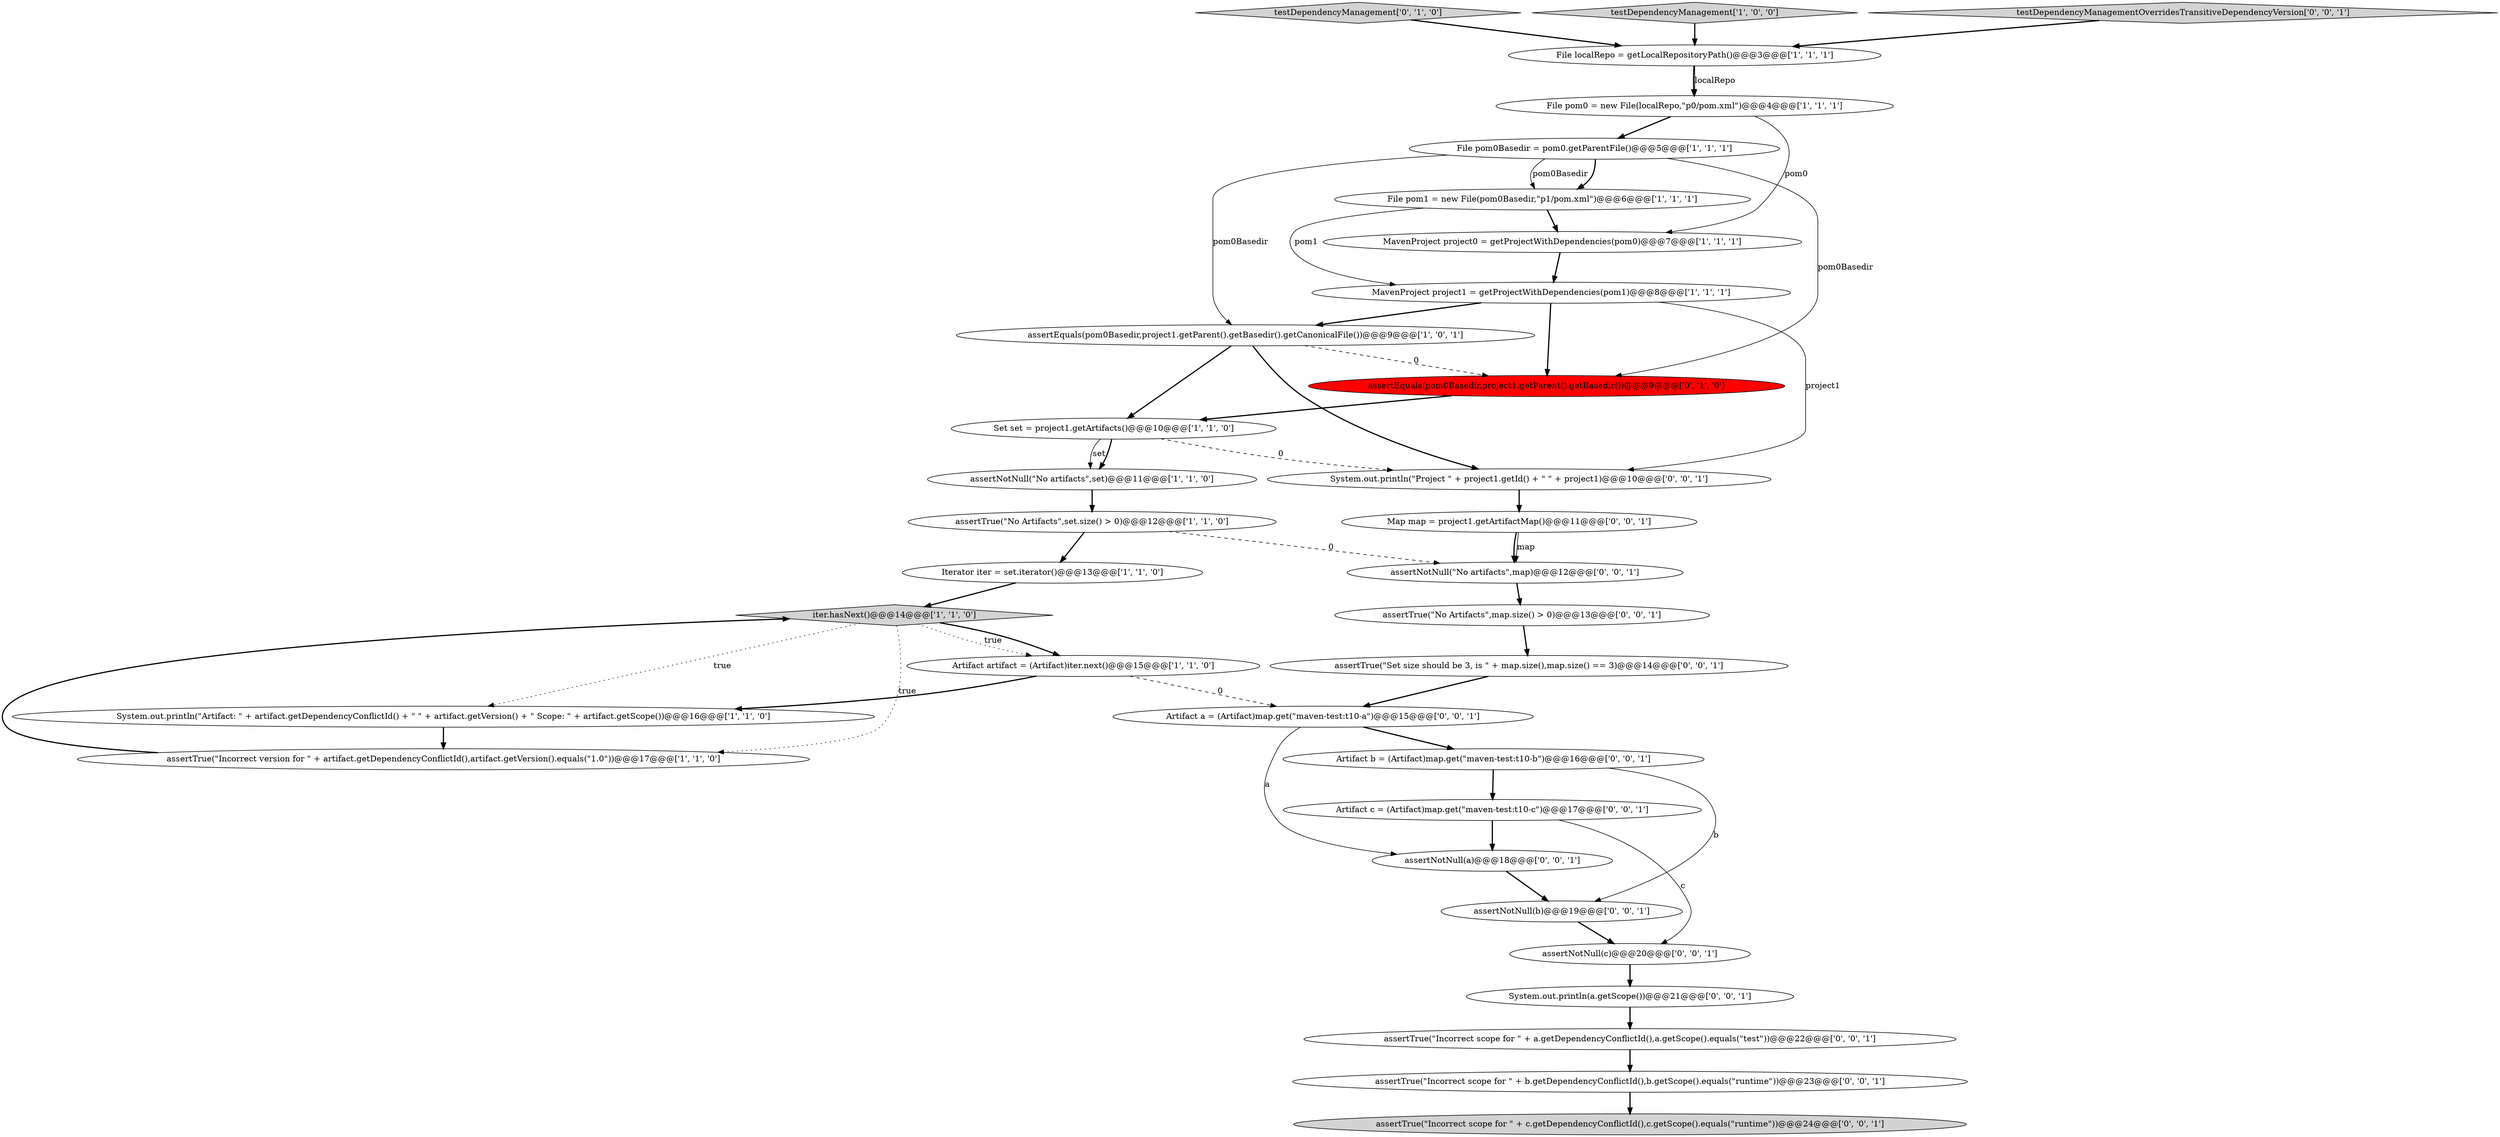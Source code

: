 digraph {
1 [style = filled, label = "assertTrue(\"No Artifacts\",set.size() > 0)@@@12@@@['1', '1', '0']", fillcolor = white, shape = ellipse image = "AAA0AAABBB1BBB"];
28 [style = filled, label = "assertTrue(\"Incorrect scope for \" + c.getDependencyConflictId(),c.getScope().equals(\"runtime\"))@@@24@@@['0', '0', '1']", fillcolor = lightgray, shape = ellipse image = "AAA0AAABBB3BBB"];
15 [style = filled, label = "Iterator iter = set.iterator()@@@13@@@['1', '1', '0']", fillcolor = white, shape = ellipse image = "AAA0AAABBB1BBB"];
24 [style = filled, label = "assertTrue(\"Set size should be 3, is \" + map.size(),map.size() == 3)@@@14@@@['0', '0', '1']", fillcolor = white, shape = ellipse image = "AAA0AAABBB3BBB"];
16 [style = filled, label = "testDependencyManagement['0', '1', '0']", fillcolor = lightgray, shape = diamond image = "AAA0AAABBB2BBB"];
7 [style = filled, label = "assertEquals(pom0Basedir,project1.getParent().getBasedir().getCanonicalFile())@@@9@@@['1', '0', '1']", fillcolor = white, shape = ellipse image = "AAA0AAABBB1BBB"];
30 [style = filled, label = "assertNotNull(b)@@@19@@@['0', '0', '1']", fillcolor = white, shape = ellipse image = "AAA0AAABBB3BBB"];
32 [style = filled, label = "assertTrue(\"Incorrect scope for \" + a.getDependencyConflictId(),a.getScope().equals(\"test\"))@@@22@@@['0', '0', '1']", fillcolor = white, shape = ellipse image = "AAA0AAABBB3BBB"];
3 [style = filled, label = "System.out.println(\"Artifact: \" + artifact.getDependencyConflictId() + \" \" + artifact.getVersion() + \" Scope: \" + artifact.getScope())@@@16@@@['1', '1', '0']", fillcolor = white, shape = ellipse image = "AAA0AAABBB1BBB"];
2 [style = filled, label = "MavenProject project1 = getProjectWithDependencies(pom1)@@@8@@@['1', '1', '1']", fillcolor = white, shape = ellipse image = "AAA0AAABBB1BBB"];
20 [style = filled, label = "assertNotNull(a)@@@18@@@['0', '0', '1']", fillcolor = white, shape = ellipse image = "AAA0AAABBB3BBB"];
17 [style = filled, label = "assertEquals(pom0Basedir,project1.getParent().getBasedir())@@@9@@@['0', '1', '0']", fillcolor = red, shape = ellipse image = "AAA1AAABBB2BBB"];
33 [style = filled, label = "assertNotNull(c)@@@20@@@['0', '0', '1']", fillcolor = white, shape = ellipse image = "AAA0AAABBB3BBB"];
10 [style = filled, label = "File pom0 = new File(localRepo,\"p0/pom.xml\")@@@4@@@['1', '1', '1']", fillcolor = white, shape = ellipse image = "AAA0AAABBB1BBB"];
27 [style = filled, label = "Artifact a = (Artifact)map.get(\"maven-test:t10-a\")@@@15@@@['0', '0', '1']", fillcolor = white, shape = ellipse image = "AAA0AAABBB3BBB"];
0 [style = filled, label = "testDependencyManagement['1', '0', '0']", fillcolor = lightgray, shape = diamond image = "AAA0AAABBB1BBB"];
29 [style = filled, label = "assertTrue(\"Incorrect scope for \" + b.getDependencyConflictId(),b.getScope().equals(\"runtime\"))@@@23@@@['0', '0', '1']", fillcolor = white, shape = ellipse image = "AAA0AAABBB3BBB"];
6 [style = filled, label = "assertTrue(\"Incorrect version for \" + artifact.getDependencyConflictId(),artifact.getVersion().equals(\"1.0\"))@@@17@@@['1', '1', '0']", fillcolor = white, shape = ellipse image = "AAA0AAABBB1BBB"];
18 [style = filled, label = "assertTrue(\"No Artifacts\",map.size() > 0)@@@13@@@['0', '0', '1']", fillcolor = white, shape = ellipse image = "AAA0AAABBB3BBB"];
19 [style = filled, label = "Map map = project1.getArtifactMap()@@@11@@@['0', '0', '1']", fillcolor = white, shape = ellipse image = "AAA0AAABBB3BBB"];
22 [style = filled, label = "assertNotNull(\"No artifacts\",map)@@@12@@@['0', '0', '1']", fillcolor = white, shape = ellipse image = "AAA0AAABBB3BBB"];
9 [style = filled, label = "MavenProject project0 = getProjectWithDependencies(pom0)@@@7@@@['1', '1', '1']", fillcolor = white, shape = ellipse image = "AAA0AAABBB1BBB"];
8 [style = filled, label = "File localRepo = getLocalRepositoryPath()@@@3@@@['1', '1', '1']", fillcolor = white, shape = ellipse image = "AAA0AAABBB1BBB"];
23 [style = filled, label = "Artifact b = (Artifact)map.get(\"maven-test:t10-b\")@@@16@@@['0', '0', '1']", fillcolor = white, shape = ellipse image = "AAA0AAABBB3BBB"];
5 [style = filled, label = "Artifact artifact = (Artifact)iter.next()@@@15@@@['1', '1', '0']", fillcolor = white, shape = ellipse image = "AAA0AAABBB1BBB"];
11 [style = filled, label = "iter.hasNext()@@@14@@@['1', '1', '0']", fillcolor = lightgray, shape = diamond image = "AAA0AAABBB1BBB"];
21 [style = filled, label = "testDependencyManagementOverridesTransitiveDependencyVersion['0', '0', '1']", fillcolor = lightgray, shape = diamond image = "AAA0AAABBB3BBB"];
25 [style = filled, label = "Artifact c = (Artifact)map.get(\"maven-test:t10-c\")@@@17@@@['0', '0', '1']", fillcolor = white, shape = ellipse image = "AAA0AAABBB3BBB"];
26 [style = filled, label = "System.out.println(a.getScope())@@@21@@@['0', '0', '1']", fillcolor = white, shape = ellipse image = "AAA0AAABBB3BBB"];
12 [style = filled, label = "File pom0Basedir = pom0.getParentFile()@@@5@@@['1', '1', '1']", fillcolor = white, shape = ellipse image = "AAA0AAABBB1BBB"];
31 [style = filled, label = "System.out.println(\"Project \" + project1.getId() + \" \" + project1)@@@10@@@['0', '0', '1']", fillcolor = white, shape = ellipse image = "AAA0AAABBB3BBB"];
4 [style = filled, label = "Set set = project1.getArtifacts()@@@10@@@['1', '1', '0']", fillcolor = white, shape = ellipse image = "AAA0AAABBB1BBB"];
14 [style = filled, label = "File pom1 = new File(pom0Basedir,\"p1/pom.xml\")@@@6@@@['1', '1', '1']", fillcolor = white, shape = ellipse image = "AAA0AAABBB1BBB"];
13 [style = filled, label = "assertNotNull(\"No artifacts\",set)@@@11@@@['1', '1', '0']", fillcolor = white, shape = ellipse image = "AAA0AAABBB1BBB"];
2->17 [style = bold, label=""];
5->3 [style = bold, label=""];
8->10 [style = bold, label=""];
23->25 [style = bold, label=""];
18->24 [style = bold, label=""];
26->32 [style = bold, label=""];
30->33 [style = bold, label=""];
16->8 [style = bold, label=""];
9->2 [style = bold, label=""];
7->17 [style = dashed, label="0"];
4->13 [style = solid, label="set"];
1->15 [style = bold, label=""];
27->20 [style = solid, label="a"];
4->13 [style = bold, label=""];
21->8 [style = bold, label=""];
4->31 [style = dashed, label="0"];
3->6 [style = bold, label=""];
11->5 [style = dotted, label="true"];
7->31 [style = bold, label=""];
7->4 [style = bold, label=""];
13->1 [style = bold, label=""];
1->22 [style = dashed, label="0"];
25->33 [style = solid, label="c"];
14->2 [style = solid, label="pom1"];
33->26 [style = bold, label=""];
32->29 [style = bold, label=""];
29->28 [style = bold, label=""];
11->5 [style = bold, label=""];
25->20 [style = bold, label=""];
5->27 [style = dashed, label="0"];
10->9 [style = solid, label="pom0"];
22->18 [style = bold, label=""];
2->31 [style = solid, label="project1"];
15->11 [style = bold, label=""];
10->12 [style = bold, label=""];
11->6 [style = dotted, label="true"];
19->22 [style = solid, label="map"];
6->11 [style = bold, label=""];
12->14 [style = bold, label=""];
12->14 [style = solid, label="pom0Basedir"];
0->8 [style = bold, label=""];
12->7 [style = solid, label="pom0Basedir"];
12->17 [style = solid, label="pom0Basedir"];
14->9 [style = bold, label=""];
27->23 [style = bold, label=""];
8->10 [style = solid, label="localRepo"];
2->7 [style = bold, label=""];
20->30 [style = bold, label=""];
11->3 [style = dotted, label="true"];
19->22 [style = bold, label=""];
24->27 [style = bold, label=""];
23->30 [style = solid, label="b"];
17->4 [style = bold, label=""];
31->19 [style = bold, label=""];
}
